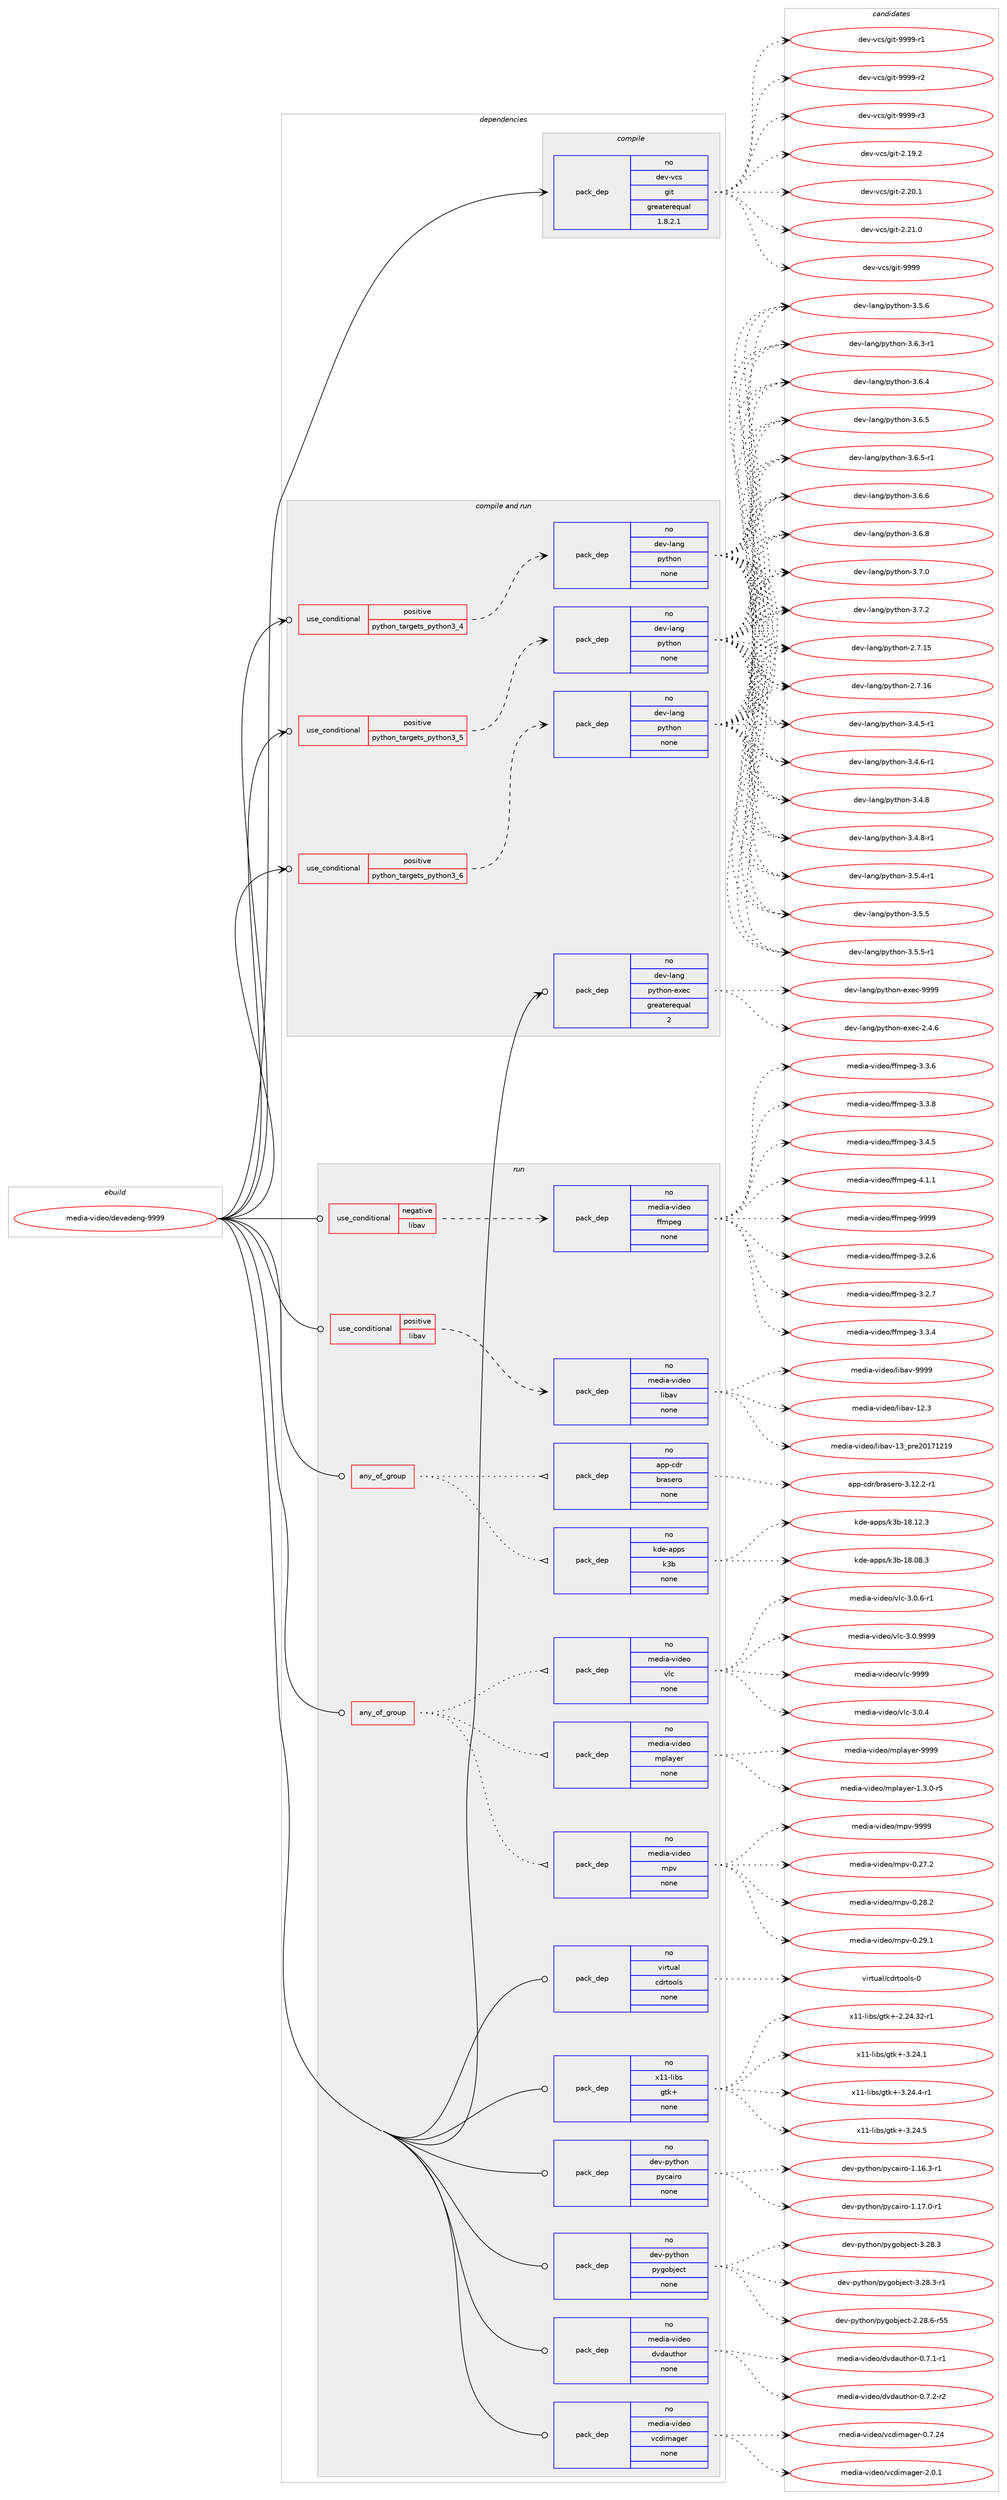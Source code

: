 digraph prolog {

# *************
# Graph options
# *************

newrank=true;
concentrate=true;
compound=true;
graph [rankdir=LR,fontname=Helvetica,fontsize=10,ranksep=1.5];#, ranksep=2.5, nodesep=0.2];
edge  [arrowhead=vee];
node  [fontname=Helvetica,fontsize=10];

# **********
# The ebuild
# **********

subgraph cluster_leftcol {
color=gray;
rank=same;
label=<<i>ebuild</i>>;
id [label="media-video/devedeng-9999", color=red, width=4, href="../media-video/devedeng-9999.svg"];
}

# ****************
# The dependencies
# ****************

subgraph cluster_midcol {
color=gray;
label=<<i>dependencies</i>>;
subgraph cluster_compile {
fillcolor="#eeeeee";
style=filled;
label=<<i>compile</i>>;
subgraph pack1169561 {
dependency1635423 [label=<<TABLE BORDER="0" CELLBORDER="1" CELLSPACING="0" CELLPADDING="4" WIDTH="220"><TR><TD ROWSPAN="6" CELLPADDING="30">pack_dep</TD></TR><TR><TD WIDTH="110">no</TD></TR><TR><TD>dev-vcs</TD></TR><TR><TD>git</TD></TR><TR><TD>greaterequal</TD></TR><TR><TD>1.8.2.1</TD></TR></TABLE>>, shape=none, color=blue];
}
id:e -> dependency1635423:w [weight=20,style="solid",arrowhead="vee"];
}
subgraph cluster_compileandrun {
fillcolor="#eeeeee";
style=filled;
label=<<i>compile and run</i>>;
subgraph cond439446 {
dependency1635424 [label=<<TABLE BORDER="0" CELLBORDER="1" CELLSPACING="0" CELLPADDING="4"><TR><TD ROWSPAN="3" CELLPADDING="10">use_conditional</TD></TR><TR><TD>positive</TD></TR><TR><TD>python_targets_python3_4</TD></TR></TABLE>>, shape=none, color=red];
subgraph pack1169562 {
dependency1635425 [label=<<TABLE BORDER="0" CELLBORDER="1" CELLSPACING="0" CELLPADDING="4" WIDTH="220"><TR><TD ROWSPAN="6" CELLPADDING="30">pack_dep</TD></TR><TR><TD WIDTH="110">no</TD></TR><TR><TD>dev-lang</TD></TR><TR><TD>python</TD></TR><TR><TD>none</TD></TR><TR><TD></TD></TR></TABLE>>, shape=none, color=blue];
}
dependency1635424:e -> dependency1635425:w [weight=20,style="dashed",arrowhead="vee"];
}
id:e -> dependency1635424:w [weight=20,style="solid",arrowhead="odotvee"];
subgraph cond439447 {
dependency1635426 [label=<<TABLE BORDER="0" CELLBORDER="1" CELLSPACING="0" CELLPADDING="4"><TR><TD ROWSPAN="3" CELLPADDING="10">use_conditional</TD></TR><TR><TD>positive</TD></TR><TR><TD>python_targets_python3_5</TD></TR></TABLE>>, shape=none, color=red];
subgraph pack1169563 {
dependency1635427 [label=<<TABLE BORDER="0" CELLBORDER="1" CELLSPACING="0" CELLPADDING="4" WIDTH="220"><TR><TD ROWSPAN="6" CELLPADDING="30">pack_dep</TD></TR><TR><TD WIDTH="110">no</TD></TR><TR><TD>dev-lang</TD></TR><TR><TD>python</TD></TR><TR><TD>none</TD></TR><TR><TD></TD></TR></TABLE>>, shape=none, color=blue];
}
dependency1635426:e -> dependency1635427:w [weight=20,style="dashed",arrowhead="vee"];
}
id:e -> dependency1635426:w [weight=20,style="solid",arrowhead="odotvee"];
subgraph cond439448 {
dependency1635428 [label=<<TABLE BORDER="0" CELLBORDER="1" CELLSPACING="0" CELLPADDING="4"><TR><TD ROWSPAN="3" CELLPADDING="10">use_conditional</TD></TR><TR><TD>positive</TD></TR><TR><TD>python_targets_python3_6</TD></TR></TABLE>>, shape=none, color=red];
subgraph pack1169564 {
dependency1635429 [label=<<TABLE BORDER="0" CELLBORDER="1" CELLSPACING="0" CELLPADDING="4" WIDTH="220"><TR><TD ROWSPAN="6" CELLPADDING="30">pack_dep</TD></TR><TR><TD WIDTH="110">no</TD></TR><TR><TD>dev-lang</TD></TR><TR><TD>python</TD></TR><TR><TD>none</TD></TR><TR><TD></TD></TR></TABLE>>, shape=none, color=blue];
}
dependency1635428:e -> dependency1635429:w [weight=20,style="dashed",arrowhead="vee"];
}
id:e -> dependency1635428:w [weight=20,style="solid",arrowhead="odotvee"];
subgraph pack1169565 {
dependency1635430 [label=<<TABLE BORDER="0" CELLBORDER="1" CELLSPACING="0" CELLPADDING="4" WIDTH="220"><TR><TD ROWSPAN="6" CELLPADDING="30">pack_dep</TD></TR><TR><TD WIDTH="110">no</TD></TR><TR><TD>dev-lang</TD></TR><TR><TD>python-exec</TD></TR><TR><TD>greaterequal</TD></TR><TR><TD>2</TD></TR></TABLE>>, shape=none, color=blue];
}
id:e -> dependency1635430:w [weight=20,style="solid",arrowhead="odotvee"];
}
subgraph cluster_run {
fillcolor="#eeeeee";
style=filled;
label=<<i>run</i>>;
subgraph any25646 {
dependency1635431 [label=<<TABLE BORDER="0" CELLBORDER="1" CELLSPACING="0" CELLPADDING="4"><TR><TD CELLPADDING="10">any_of_group</TD></TR></TABLE>>, shape=none, color=red];subgraph pack1169566 {
dependency1635432 [label=<<TABLE BORDER="0" CELLBORDER="1" CELLSPACING="0" CELLPADDING="4" WIDTH="220"><TR><TD ROWSPAN="6" CELLPADDING="30">pack_dep</TD></TR><TR><TD WIDTH="110">no</TD></TR><TR><TD>app-cdr</TD></TR><TR><TD>brasero</TD></TR><TR><TD>none</TD></TR><TR><TD></TD></TR></TABLE>>, shape=none, color=blue];
}
dependency1635431:e -> dependency1635432:w [weight=20,style="dotted",arrowhead="oinv"];
subgraph pack1169567 {
dependency1635433 [label=<<TABLE BORDER="0" CELLBORDER="1" CELLSPACING="0" CELLPADDING="4" WIDTH="220"><TR><TD ROWSPAN="6" CELLPADDING="30">pack_dep</TD></TR><TR><TD WIDTH="110">no</TD></TR><TR><TD>kde-apps</TD></TR><TR><TD>k3b</TD></TR><TR><TD>none</TD></TR><TR><TD></TD></TR></TABLE>>, shape=none, color=blue];
}
dependency1635431:e -> dependency1635433:w [weight=20,style="dotted",arrowhead="oinv"];
}
id:e -> dependency1635431:w [weight=20,style="solid",arrowhead="odot"];
subgraph any25647 {
dependency1635434 [label=<<TABLE BORDER="0" CELLBORDER="1" CELLSPACING="0" CELLPADDING="4"><TR><TD CELLPADDING="10">any_of_group</TD></TR></TABLE>>, shape=none, color=red];subgraph pack1169568 {
dependency1635435 [label=<<TABLE BORDER="0" CELLBORDER="1" CELLSPACING="0" CELLPADDING="4" WIDTH="220"><TR><TD ROWSPAN="6" CELLPADDING="30">pack_dep</TD></TR><TR><TD WIDTH="110">no</TD></TR><TR><TD>media-video</TD></TR><TR><TD>vlc</TD></TR><TR><TD>none</TD></TR><TR><TD></TD></TR></TABLE>>, shape=none, color=blue];
}
dependency1635434:e -> dependency1635435:w [weight=20,style="dotted",arrowhead="oinv"];
subgraph pack1169569 {
dependency1635436 [label=<<TABLE BORDER="0" CELLBORDER="1" CELLSPACING="0" CELLPADDING="4" WIDTH="220"><TR><TD ROWSPAN="6" CELLPADDING="30">pack_dep</TD></TR><TR><TD WIDTH="110">no</TD></TR><TR><TD>media-video</TD></TR><TR><TD>mpv</TD></TR><TR><TD>none</TD></TR><TR><TD></TD></TR></TABLE>>, shape=none, color=blue];
}
dependency1635434:e -> dependency1635436:w [weight=20,style="dotted",arrowhead="oinv"];
subgraph pack1169570 {
dependency1635437 [label=<<TABLE BORDER="0" CELLBORDER="1" CELLSPACING="0" CELLPADDING="4" WIDTH="220"><TR><TD ROWSPAN="6" CELLPADDING="30">pack_dep</TD></TR><TR><TD WIDTH="110">no</TD></TR><TR><TD>media-video</TD></TR><TR><TD>mplayer</TD></TR><TR><TD>none</TD></TR><TR><TD></TD></TR></TABLE>>, shape=none, color=blue];
}
dependency1635434:e -> dependency1635437:w [weight=20,style="dotted",arrowhead="oinv"];
}
id:e -> dependency1635434:w [weight=20,style="solid",arrowhead="odot"];
subgraph cond439449 {
dependency1635438 [label=<<TABLE BORDER="0" CELLBORDER="1" CELLSPACING="0" CELLPADDING="4"><TR><TD ROWSPAN="3" CELLPADDING="10">use_conditional</TD></TR><TR><TD>negative</TD></TR><TR><TD>libav</TD></TR></TABLE>>, shape=none, color=red];
subgraph pack1169571 {
dependency1635439 [label=<<TABLE BORDER="0" CELLBORDER="1" CELLSPACING="0" CELLPADDING="4" WIDTH="220"><TR><TD ROWSPAN="6" CELLPADDING="30">pack_dep</TD></TR><TR><TD WIDTH="110">no</TD></TR><TR><TD>media-video</TD></TR><TR><TD>ffmpeg</TD></TR><TR><TD>none</TD></TR><TR><TD></TD></TR></TABLE>>, shape=none, color=blue];
}
dependency1635438:e -> dependency1635439:w [weight=20,style="dashed",arrowhead="vee"];
}
id:e -> dependency1635438:w [weight=20,style="solid",arrowhead="odot"];
subgraph cond439450 {
dependency1635440 [label=<<TABLE BORDER="0" CELLBORDER="1" CELLSPACING="0" CELLPADDING="4"><TR><TD ROWSPAN="3" CELLPADDING="10">use_conditional</TD></TR><TR><TD>positive</TD></TR><TR><TD>libav</TD></TR></TABLE>>, shape=none, color=red];
subgraph pack1169572 {
dependency1635441 [label=<<TABLE BORDER="0" CELLBORDER="1" CELLSPACING="0" CELLPADDING="4" WIDTH="220"><TR><TD ROWSPAN="6" CELLPADDING="30">pack_dep</TD></TR><TR><TD WIDTH="110">no</TD></TR><TR><TD>media-video</TD></TR><TR><TD>libav</TD></TR><TR><TD>none</TD></TR><TR><TD></TD></TR></TABLE>>, shape=none, color=blue];
}
dependency1635440:e -> dependency1635441:w [weight=20,style="dashed",arrowhead="vee"];
}
id:e -> dependency1635440:w [weight=20,style="solid",arrowhead="odot"];
subgraph pack1169573 {
dependency1635442 [label=<<TABLE BORDER="0" CELLBORDER="1" CELLSPACING="0" CELLPADDING="4" WIDTH="220"><TR><TD ROWSPAN="6" CELLPADDING="30">pack_dep</TD></TR><TR><TD WIDTH="110">no</TD></TR><TR><TD>dev-python</TD></TR><TR><TD>pycairo</TD></TR><TR><TD>none</TD></TR><TR><TD></TD></TR></TABLE>>, shape=none, color=blue];
}
id:e -> dependency1635442:w [weight=20,style="solid",arrowhead="odot"];
subgraph pack1169574 {
dependency1635443 [label=<<TABLE BORDER="0" CELLBORDER="1" CELLSPACING="0" CELLPADDING="4" WIDTH="220"><TR><TD ROWSPAN="6" CELLPADDING="30">pack_dep</TD></TR><TR><TD WIDTH="110">no</TD></TR><TR><TD>dev-python</TD></TR><TR><TD>pygobject</TD></TR><TR><TD>none</TD></TR><TR><TD></TD></TR></TABLE>>, shape=none, color=blue];
}
id:e -> dependency1635443:w [weight=20,style="solid",arrowhead="odot"];
subgraph pack1169575 {
dependency1635444 [label=<<TABLE BORDER="0" CELLBORDER="1" CELLSPACING="0" CELLPADDING="4" WIDTH="220"><TR><TD ROWSPAN="6" CELLPADDING="30">pack_dep</TD></TR><TR><TD WIDTH="110">no</TD></TR><TR><TD>media-video</TD></TR><TR><TD>dvdauthor</TD></TR><TR><TD>none</TD></TR><TR><TD></TD></TR></TABLE>>, shape=none, color=blue];
}
id:e -> dependency1635444:w [weight=20,style="solid",arrowhead="odot"];
subgraph pack1169576 {
dependency1635445 [label=<<TABLE BORDER="0" CELLBORDER="1" CELLSPACING="0" CELLPADDING="4" WIDTH="220"><TR><TD ROWSPAN="6" CELLPADDING="30">pack_dep</TD></TR><TR><TD WIDTH="110">no</TD></TR><TR><TD>media-video</TD></TR><TR><TD>vcdimager</TD></TR><TR><TD>none</TD></TR><TR><TD></TD></TR></TABLE>>, shape=none, color=blue];
}
id:e -> dependency1635445:w [weight=20,style="solid",arrowhead="odot"];
subgraph pack1169577 {
dependency1635446 [label=<<TABLE BORDER="0" CELLBORDER="1" CELLSPACING="0" CELLPADDING="4" WIDTH="220"><TR><TD ROWSPAN="6" CELLPADDING="30">pack_dep</TD></TR><TR><TD WIDTH="110">no</TD></TR><TR><TD>virtual</TD></TR><TR><TD>cdrtools</TD></TR><TR><TD>none</TD></TR><TR><TD></TD></TR></TABLE>>, shape=none, color=blue];
}
id:e -> dependency1635446:w [weight=20,style="solid",arrowhead="odot"];
subgraph pack1169578 {
dependency1635447 [label=<<TABLE BORDER="0" CELLBORDER="1" CELLSPACING="0" CELLPADDING="4" WIDTH="220"><TR><TD ROWSPAN="6" CELLPADDING="30">pack_dep</TD></TR><TR><TD WIDTH="110">no</TD></TR><TR><TD>x11-libs</TD></TR><TR><TD>gtk+</TD></TR><TR><TD>none</TD></TR><TR><TD></TD></TR></TABLE>>, shape=none, color=blue];
}
id:e -> dependency1635447:w [weight=20,style="solid",arrowhead="odot"];
}
}

# **************
# The candidates
# **************

subgraph cluster_choices {
rank=same;
color=gray;
label=<<i>candidates</i>>;

subgraph choice1169561 {
color=black;
nodesep=1;
choice10010111845118991154710310511645504649574650 [label="dev-vcs/git-2.19.2", color=red, width=4,href="../dev-vcs/git-2.19.2.svg"];
choice10010111845118991154710310511645504650484649 [label="dev-vcs/git-2.20.1", color=red, width=4,href="../dev-vcs/git-2.20.1.svg"];
choice10010111845118991154710310511645504650494648 [label="dev-vcs/git-2.21.0", color=red, width=4,href="../dev-vcs/git-2.21.0.svg"];
choice1001011184511899115471031051164557575757 [label="dev-vcs/git-9999", color=red, width=4,href="../dev-vcs/git-9999.svg"];
choice10010111845118991154710310511645575757574511449 [label="dev-vcs/git-9999-r1", color=red, width=4,href="../dev-vcs/git-9999-r1.svg"];
choice10010111845118991154710310511645575757574511450 [label="dev-vcs/git-9999-r2", color=red, width=4,href="../dev-vcs/git-9999-r2.svg"];
choice10010111845118991154710310511645575757574511451 [label="dev-vcs/git-9999-r3", color=red, width=4,href="../dev-vcs/git-9999-r3.svg"];
dependency1635423:e -> choice10010111845118991154710310511645504649574650:w [style=dotted,weight="100"];
dependency1635423:e -> choice10010111845118991154710310511645504650484649:w [style=dotted,weight="100"];
dependency1635423:e -> choice10010111845118991154710310511645504650494648:w [style=dotted,weight="100"];
dependency1635423:e -> choice1001011184511899115471031051164557575757:w [style=dotted,weight="100"];
dependency1635423:e -> choice10010111845118991154710310511645575757574511449:w [style=dotted,weight="100"];
dependency1635423:e -> choice10010111845118991154710310511645575757574511450:w [style=dotted,weight="100"];
dependency1635423:e -> choice10010111845118991154710310511645575757574511451:w [style=dotted,weight="100"];
}
subgraph choice1169562 {
color=black;
nodesep=1;
choice10010111845108971101034711212111610411111045504655464953 [label="dev-lang/python-2.7.15", color=red, width=4,href="../dev-lang/python-2.7.15.svg"];
choice10010111845108971101034711212111610411111045504655464954 [label="dev-lang/python-2.7.16", color=red, width=4,href="../dev-lang/python-2.7.16.svg"];
choice1001011184510897110103471121211161041111104551465246534511449 [label="dev-lang/python-3.4.5-r1", color=red, width=4,href="../dev-lang/python-3.4.5-r1.svg"];
choice1001011184510897110103471121211161041111104551465246544511449 [label="dev-lang/python-3.4.6-r1", color=red, width=4,href="../dev-lang/python-3.4.6-r1.svg"];
choice100101118451089711010347112121116104111110455146524656 [label="dev-lang/python-3.4.8", color=red, width=4,href="../dev-lang/python-3.4.8.svg"];
choice1001011184510897110103471121211161041111104551465246564511449 [label="dev-lang/python-3.4.8-r1", color=red, width=4,href="../dev-lang/python-3.4.8-r1.svg"];
choice1001011184510897110103471121211161041111104551465346524511449 [label="dev-lang/python-3.5.4-r1", color=red, width=4,href="../dev-lang/python-3.5.4-r1.svg"];
choice100101118451089711010347112121116104111110455146534653 [label="dev-lang/python-3.5.5", color=red, width=4,href="../dev-lang/python-3.5.5.svg"];
choice1001011184510897110103471121211161041111104551465346534511449 [label="dev-lang/python-3.5.5-r1", color=red, width=4,href="../dev-lang/python-3.5.5-r1.svg"];
choice100101118451089711010347112121116104111110455146534654 [label="dev-lang/python-3.5.6", color=red, width=4,href="../dev-lang/python-3.5.6.svg"];
choice1001011184510897110103471121211161041111104551465446514511449 [label="dev-lang/python-3.6.3-r1", color=red, width=4,href="../dev-lang/python-3.6.3-r1.svg"];
choice100101118451089711010347112121116104111110455146544652 [label="dev-lang/python-3.6.4", color=red, width=4,href="../dev-lang/python-3.6.4.svg"];
choice100101118451089711010347112121116104111110455146544653 [label="dev-lang/python-3.6.5", color=red, width=4,href="../dev-lang/python-3.6.5.svg"];
choice1001011184510897110103471121211161041111104551465446534511449 [label="dev-lang/python-3.6.5-r1", color=red, width=4,href="../dev-lang/python-3.6.5-r1.svg"];
choice100101118451089711010347112121116104111110455146544654 [label="dev-lang/python-3.6.6", color=red, width=4,href="../dev-lang/python-3.6.6.svg"];
choice100101118451089711010347112121116104111110455146544656 [label="dev-lang/python-3.6.8", color=red, width=4,href="../dev-lang/python-3.6.8.svg"];
choice100101118451089711010347112121116104111110455146554648 [label="dev-lang/python-3.7.0", color=red, width=4,href="../dev-lang/python-3.7.0.svg"];
choice100101118451089711010347112121116104111110455146554650 [label="dev-lang/python-3.7.2", color=red, width=4,href="../dev-lang/python-3.7.2.svg"];
dependency1635425:e -> choice10010111845108971101034711212111610411111045504655464953:w [style=dotted,weight="100"];
dependency1635425:e -> choice10010111845108971101034711212111610411111045504655464954:w [style=dotted,weight="100"];
dependency1635425:e -> choice1001011184510897110103471121211161041111104551465246534511449:w [style=dotted,weight="100"];
dependency1635425:e -> choice1001011184510897110103471121211161041111104551465246544511449:w [style=dotted,weight="100"];
dependency1635425:e -> choice100101118451089711010347112121116104111110455146524656:w [style=dotted,weight="100"];
dependency1635425:e -> choice1001011184510897110103471121211161041111104551465246564511449:w [style=dotted,weight="100"];
dependency1635425:e -> choice1001011184510897110103471121211161041111104551465346524511449:w [style=dotted,weight="100"];
dependency1635425:e -> choice100101118451089711010347112121116104111110455146534653:w [style=dotted,weight="100"];
dependency1635425:e -> choice1001011184510897110103471121211161041111104551465346534511449:w [style=dotted,weight="100"];
dependency1635425:e -> choice100101118451089711010347112121116104111110455146534654:w [style=dotted,weight="100"];
dependency1635425:e -> choice1001011184510897110103471121211161041111104551465446514511449:w [style=dotted,weight="100"];
dependency1635425:e -> choice100101118451089711010347112121116104111110455146544652:w [style=dotted,weight="100"];
dependency1635425:e -> choice100101118451089711010347112121116104111110455146544653:w [style=dotted,weight="100"];
dependency1635425:e -> choice1001011184510897110103471121211161041111104551465446534511449:w [style=dotted,weight="100"];
dependency1635425:e -> choice100101118451089711010347112121116104111110455146544654:w [style=dotted,weight="100"];
dependency1635425:e -> choice100101118451089711010347112121116104111110455146544656:w [style=dotted,weight="100"];
dependency1635425:e -> choice100101118451089711010347112121116104111110455146554648:w [style=dotted,weight="100"];
dependency1635425:e -> choice100101118451089711010347112121116104111110455146554650:w [style=dotted,weight="100"];
}
subgraph choice1169563 {
color=black;
nodesep=1;
choice10010111845108971101034711212111610411111045504655464953 [label="dev-lang/python-2.7.15", color=red, width=4,href="../dev-lang/python-2.7.15.svg"];
choice10010111845108971101034711212111610411111045504655464954 [label="dev-lang/python-2.7.16", color=red, width=4,href="../dev-lang/python-2.7.16.svg"];
choice1001011184510897110103471121211161041111104551465246534511449 [label="dev-lang/python-3.4.5-r1", color=red, width=4,href="../dev-lang/python-3.4.5-r1.svg"];
choice1001011184510897110103471121211161041111104551465246544511449 [label="dev-lang/python-3.4.6-r1", color=red, width=4,href="../dev-lang/python-3.4.6-r1.svg"];
choice100101118451089711010347112121116104111110455146524656 [label="dev-lang/python-3.4.8", color=red, width=4,href="../dev-lang/python-3.4.8.svg"];
choice1001011184510897110103471121211161041111104551465246564511449 [label="dev-lang/python-3.4.8-r1", color=red, width=4,href="../dev-lang/python-3.4.8-r1.svg"];
choice1001011184510897110103471121211161041111104551465346524511449 [label="dev-lang/python-3.5.4-r1", color=red, width=4,href="../dev-lang/python-3.5.4-r1.svg"];
choice100101118451089711010347112121116104111110455146534653 [label="dev-lang/python-3.5.5", color=red, width=4,href="../dev-lang/python-3.5.5.svg"];
choice1001011184510897110103471121211161041111104551465346534511449 [label="dev-lang/python-3.5.5-r1", color=red, width=4,href="../dev-lang/python-3.5.5-r1.svg"];
choice100101118451089711010347112121116104111110455146534654 [label="dev-lang/python-3.5.6", color=red, width=4,href="../dev-lang/python-3.5.6.svg"];
choice1001011184510897110103471121211161041111104551465446514511449 [label="dev-lang/python-3.6.3-r1", color=red, width=4,href="../dev-lang/python-3.6.3-r1.svg"];
choice100101118451089711010347112121116104111110455146544652 [label="dev-lang/python-3.6.4", color=red, width=4,href="../dev-lang/python-3.6.4.svg"];
choice100101118451089711010347112121116104111110455146544653 [label="dev-lang/python-3.6.5", color=red, width=4,href="../dev-lang/python-3.6.5.svg"];
choice1001011184510897110103471121211161041111104551465446534511449 [label="dev-lang/python-3.6.5-r1", color=red, width=4,href="../dev-lang/python-3.6.5-r1.svg"];
choice100101118451089711010347112121116104111110455146544654 [label="dev-lang/python-3.6.6", color=red, width=4,href="../dev-lang/python-3.6.6.svg"];
choice100101118451089711010347112121116104111110455146544656 [label="dev-lang/python-3.6.8", color=red, width=4,href="../dev-lang/python-3.6.8.svg"];
choice100101118451089711010347112121116104111110455146554648 [label="dev-lang/python-3.7.0", color=red, width=4,href="../dev-lang/python-3.7.0.svg"];
choice100101118451089711010347112121116104111110455146554650 [label="dev-lang/python-3.7.2", color=red, width=4,href="../dev-lang/python-3.7.2.svg"];
dependency1635427:e -> choice10010111845108971101034711212111610411111045504655464953:w [style=dotted,weight="100"];
dependency1635427:e -> choice10010111845108971101034711212111610411111045504655464954:w [style=dotted,weight="100"];
dependency1635427:e -> choice1001011184510897110103471121211161041111104551465246534511449:w [style=dotted,weight="100"];
dependency1635427:e -> choice1001011184510897110103471121211161041111104551465246544511449:w [style=dotted,weight="100"];
dependency1635427:e -> choice100101118451089711010347112121116104111110455146524656:w [style=dotted,weight="100"];
dependency1635427:e -> choice1001011184510897110103471121211161041111104551465246564511449:w [style=dotted,weight="100"];
dependency1635427:e -> choice1001011184510897110103471121211161041111104551465346524511449:w [style=dotted,weight="100"];
dependency1635427:e -> choice100101118451089711010347112121116104111110455146534653:w [style=dotted,weight="100"];
dependency1635427:e -> choice1001011184510897110103471121211161041111104551465346534511449:w [style=dotted,weight="100"];
dependency1635427:e -> choice100101118451089711010347112121116104111110455146534654:w [style=dotted,weight="100"];
dependency1635427:e -> choice1001011184510897110103471121211161041111104551465446514511449:w [style=dotted,weight="100"];
dependency1635427:e -> choice100101118451089711010347112121116104111110455146544652:w [style=dotted,weight="100"];
dependency1635427:e -> choice100101118451089711010347112121116104111110455146544653:w [style=dotted,weight="100"];
dependency1635427:e -> choice1001011184510897110103471121211161041111104551465446534511449:w [style=dotted,weight="100"];
dependency1635427:e -> choice100101118451089711010347112121116104111110455146544654:w [style=dotted,weight="100"];
dependency1635427:e -> choice100101118451089711010347112121116104111110455146544656:w [style=dotted,weight="100"];
dependency1635427:e -> choice100101118451089711010347112121116104111110455146554648:w [style=dotted,weight="100"];
dependency1635427:e -> choice100101118451089711010347112121116104111110455146554650:w [style=dotted,weight="100"];
}
subgraph choice1169564 {
color=black;
nodesep=1;
choice10010111845108971101034711212111610411111045504655464953 [label="dev-lang/python-2.7.15", color=red, width=4,href="../dev-lang/python-2.7.15.svg"];
choice10010111845108971101034711212111610411111045504655464954 [label="dev-lang/python-2.7.16", color=red, width=4,href="../dev-lang/python-2.7.16.svg"];
choice1001011184510897110103471121211161041111104551465246534511449 [label="dev-lang/python-3.4.5-r1", color=red, width=4,href="../dev-lang/python-3.4.5-r1.svg"];
choice1001011184510897110103471121211161041111104551465246544511449 [label="dev-lang/python-3.4.6-r1", color=red, width=4,href="../dev-lang/python-3.4.6-r1.svg"];
choice100101118451089711010347112121116104111110455146524656 [label="dev-lang/python-3.4.8", color=red, width=4,href="../dev-lang/python-3.4.8.svg"];
choice1001011184510897110103471121211161041111104551465246564511449 [label="dev-lang/python-3.4.8-r1", color=red, width=4,href="../dev-lang/python-3.4.8-r1.svg"];
choice1001011184510897110103471121211161041111104551465346524511449 [label="dev-lang/python-3.5.4-r1", color=red, width=4,href="../dev-lang/python-3.5.4-r1.svg"];
choice100101118451089711010347112121116104111110455146534653 [label="dev-lang/python-3.5.5", color=red, width=4,href="../dev-lang/python-3.5.5.svg"];
choice1001011184510897110103471121211161041111104551465346534511449 [label="dev-lang/python-3.5.5-r1", color=red, width=4,href="../dev-lang/python-3.5.5-r1.svg"];
choice100101118451089711010347112121116104111110455146534654 [label="dev-lang/python-3.5.6", color=red, width=4,href="../dev-lang/python-3.5.6.svg"];
choice1001011184510897110103471121211161041111104551465446514511449 [label="dev-lang/python-3.6.3-r1", color=red, width=4,href="../dev-lang/python-3.6.3-r1.svg"];
choice100101118451089711010347112121116104111110455146544652 [label="dev-lang/python-3.6.4", color=red, width=4,href="../dev-lang/python-3.6.4.svg"];
choice100101118451089711010347112121116104111110455146544653 [label="dev-lang/python-3.6.5", color=red, width=4,href="../dev-lang/python-3.6.5.svg"];
choice1001011184510897110103471121211161041111104551465446534511449 [label="dev-lang/python-3.6.5-r1", color=red, width=4,href="../dev-lang/python-3.6.5-r1.svg"];
choice100101118451089711010347112121116104111110455146544654 [label="dev-lang/python-3.6.6", color=red, width=4,href="../dev-lang/python-3.6.6.svg"];
choice100101118451089711010347112121116104111110455146544656 [label="dev-lang/python-3.6.8", color=red, width=4,href="../dev-lang/python-3.6.8.svg"];
choice100101118451089711010347112121116104111110455146554648 [label="dev-lang/python-3.7.0", color=red, width=4,href="../dev-lang/python-3.7.0.svg"];
choice100101118451089711010347112121116104111110455146554650 [label="dev-lang/python-3.7.2", color=red, width=4,href="../dev-lang/python-3.7.2.svg"];
dependency1635429:e -> choice10010111845108971101034711212111610411111045504655464953:w [style=dotted,weight="100"];
dependency1635429:e -> choice10010111845108971101034711212111610411111045504655464954:w [style=dotted,weight="100"];
dependency1635429:e -> choice1001011184510897110103471121211161041111104551465246534511449:w [style=dotted,weight="100"];
dependency1635429:e -> choice1001011184510897110103471121211161041111104551465246544511449:w [style=dotted,weight="100"];
dependency1635429:e -> choice100101118451089711010347112121116104111110455146524656:w [style=dotted,weight="100"];
dependency1635429:e -> choice1001011184510897110103471121211161041111104551465246564511449:w [style=dotted,weight="100"];
dependency1635429:e -> choice1001011184510897110103471121211161041111104551465346524511449:w [style=dotted,weight="100"];
dependency1635429:e -> choice100101118451089711010347112121116104111110455146534653:w [style=dotted,weight="100"];
dependency1635429:e -> choice1001011184510897110103471121211161041111104551465346534511449:w [style=dotted,weight="100"];
dependency1635429:e -> choice100101118451089711010347112121116104111110455146534654:w [style=dotted,weight="100"];
dependency1635429:e -> choice1001011184510897110103471121211161041111104551465446514511449:w [style=dotted,weight="100"];
dependency1635429:e -> choice100101118451089711010347112121116104111110455146544652:w [style=dotted,weight="100"];
dependency1635429:e -> choice100101118451089711010347112121116104111110455146544653:w [style=dotted,weight="100"];
dependency1635429:e -> choice1001011184510897110103471121211161041111104551465446534511449:w [style=dotted,weight="100"];
dependency1635429:e -> choice100101118451089711010347112121116104111110455146544654:w [style=dotted,weight="100"];
dependency1635429:e -> choice100101118451089711010347112121116104111110455146544656:w [style=dotted,weight="100"];
dependency1635429:e -> choice100101118451089711010347112121116104111110455146554648:w [style=dotted,weight="100"];
dependency1635429:e -> choice100101118451089711010347112121116104111110455146554650:w [style=dotted,weight="100"];
}
subgraph choice1169565 {
color=black;
nodesep=1;
choice1001011184510897110103471121211161041111104510112010199455046524654 [label="dev-lang/python-exec-2.4.6", color=red, width=4,href="../dev-lang/python-exec-2.4.6.svg"];
choice10010111845108971101034711212111610411111045101120101994557575757 [label="dev-lang/python-exec-9999", color=red, width=4,href="../dev-lang/python-exec-9999.svg"];
dependency1635430:e -> choice1001011184510897110103471121211161041111104510112010199455046524654:w [style=dotted,weight="100"];
dependency1635430:e -> choice10010111845108971101034711212111610411111045101120101994557575757:w [style=dotted,weight="100"];
}
subgraph choice1169566 {
color=black;
nodesep=1;
choice971121124599100114479811497115101114111455146495046504511449 [label="app-cdr/brasero-3.12.2-r1", color=red, width=4,href="../app-cdr/brasero-3.12.2-r1.svg"];
dependency1635432:e -> choice971121124599100114479811497115101114111455146495046504511449:w [style=dotted,weight="100"];
}
subgraph choice1169567 {
color=black;
nodesep=1;
choice10710010145971121121154710751984549564648564651 [label="kde-apps/k3b-18.08.3", color=red, width=4,href="../kde-apps/k3b-18.08.3.svg"];
choice10710010145971121121154710751984549564649504651 [label="kde-apps/k3b-18.12.3", color=red, width=4,href="../kde-apps/k3b-18.12.3.svg"];
dependency1635433:e -> choice10710010145971121121154710751984549564648564651:w [style=dotted,weight="100"];
dependency1635433:e -> choice10710010145971121121154710751984549564649504651:w [style=dotted,weight="100"];
}
subgraph choice1169568 {
color=black;
nodesep=1;
choice10910110010597451181051001011114711810899455146484652 [label="media-video/vlc-3.0.4", color=red, width=4,href="../media-video/vlc-3.0.4.svg"];
choice109101100105974511810510010111147118108994551464846544511449 [label="media-video/vlc-3.0.6-r1", color=red, width=4,href="../media-video/vlc-3.0.6-r1.svg"];
choice10910110010597451181051001011114711810899455146484657575757 [label="media-video/vlc-3.0.9999", color=red, width=4,href="../media-video/vlc-3.0.9999.svg"];
choice109101100105974511810510010111147118108994557575757 [label="media-video/vlc-9999", color=red, width=4,href="../media-video/vlc-9999.svg"];
dependency1635435:e -> choice10910110010597451181051001011114711810899455146484652:w [style=dotted,weight="100"];
dependency1635435:e -> choice109101100105974511810510010111147118108994551464846544511449:w [style=dotted,weight="100"];
dependency1635435:e -> choice10910110010597451181051001011114711810899455146484657575757:w [style=dotted,weight="100"];
dependency1635435:e -> choice109101100105974511810510010111147118108994557575757:w [style=dotted,weight="100"];
}
subgraph choice1169569 {
color=black;
nodesep=1;
choice10910110010597451181051001011114710911211845484650554650 [label="media-video/mpv-0.27.2", color=red, width=4,href="../media-video/mpv-0.27.2.svg"];
choice10910110010597451181051001011114710911211845484650564650 [label="media-video/mpv-0.28.2", color=red, width=4,href="../media-video/mpv-0.28.2.svg"];
choice10910110010597451181051001011114710911211845484650574649 [label="media-video/mpv-0.29.1", color=red, width=4,href="../media-video/mpv-0.29.1.svg"];
choice1091011001059745118105100101111471091121184557575757 [label="media-video/mpv-9999", color=red, width=4,href="../media-video/mpv-9999.svg"];
dependency1635436:e -> choice10910110010597451181051001011114710911211845484650554650:w [style=dotted,weight="100"];
dependency1635436:e -> choice10910110010597451181051001011114710911211845484650564650:w [style=dotted,weight="100"];
dependency1635436:e -> choice10910110010597451181051001011114710911211845484650574649:w [style=dotted,weight="100"];
dependency1635436:e -> choice1091011001059745118105100101111471091121184557575757:w [style=dotted,weight="100"];
}
subgraph choice1169570 {
color=black;
nodesep=1;
choice109101100105974511810510010111147109112108971211011144549465146484511453 [label="media-video/mplayer-1.3.0-r5", color=red, width=4,href="../media-video/mplayer-1.3.0-r5.svg"];
choice109101100105974511810510010111147109112108971211011144557575757 [label="media-video/mplayer-9999", color=red, width=4,href="../media-video/mplayer-9999.svg"];
dependency1635437:e -> choice109101100105974511810510010111147109112108971211011144549465146484511453:w [style=dotted,weight="100"];
dependency1635437:e -> choice109101100105974511810510010111147109112108971211011144557575757:w [style=dotted,weight="100"];
}
subgraph choice1169571 {
color=black;
nodesep=1;
choice109101100105974511810510010111147102102109112101103455146504654 [label="media-video/ffmpeg-3.2.6", color=red, width=4,href="../media-video/ffmpeg-3.2.6.svg"];
choice109101100105974511810510010111147102102109112101103455146504655 [label="media-video/ffmpeg-3.2.7", color=red, width=4,href="../media-video/ffmpeg-3.2.7.svg"];
choice109101100105974511810510010111147102102109112101103455146514652 [label="media-video/ffmpeg-3.3.4", color=red, width=4,href="../media-video/ffmpeg-3.3.4.svg"];
choice109101100105974511810510010111147102102109112101103455146514654 [label="media-video/ffmpeg-3.3.6", color=red, width=4,href="../media-video/ffmpeg-3.3.6.svg"];
choice109101100105974511810510010111147102102109112101103455146514656 [label="media-video/ffmpeg-3.3.8", color=red, width=4,href="../media-video/ffmpeg-3.3.8.svg"];
choice109101100105974511810510010111147102102109112101103455146524653 [label="media-video/ffmpeg-3.4.5", color=red, width=4,href="../media-video/ffmpeg-3.4.5.svg"];
choice109101100105974511810510010111147102102109112101103455246494649 [label="media-video/ffmpeg-4.1.1", color=red, width=4,href="../media-video/ffmpeg-4.1.1.svg"];
choice1091011001059745118105100101111471021021091121011034557575757 [label="media-video/ffmpeg-9999", color=red, width=4,href="../media-video/ffmpeg-9999.svg"];
dependency1635439:e -> choice109101100105974511810510010111147102102109112101103455146504654:w [style=dotted,weight="100"];
dependency1635439:e -> choice109101100105974511810510010111147102102109112101103455146504655:w [style=dotted,weight="100"];
dependency1635439:e -> choice109101100105974511810510010111147102102109112101103455146514652:w [style=dotted,weight="100"];
dependency1635439:e -> choice109101100105974511810510010111147102102109112101103455146514654:w [style=dotted,weight="100"];
dependency1635439:e -> choice109101100105974511810510010111147102102109112101103455146514656:w [style=dotted,weight="100"];
dependency1635439:e -> choice109101100105974511810510010111147102102109112101103455146524653:w [style=dotted,weight="100"];
dependency1635439:e -> choice109101100105974511810510010111147102102109112101103455246494649:w [style=dotted,weight="100"];
dependency1635439:e -> choice1091011001059745118105100101111471021021091121011034557575757:w [style=dotted,weight="100"];
}
subgraph choice1169572 {
color=black;
nodesep=1;
choice10910110010597451181051001011114710810598971184549504651 [label="media-video/libav-12.3", color=red, width=4,href="../media-video/libav-12.3.svg"];
choice1091011001059745118105100101111471081059897118454951951121141015048495549504957 [label="media-video/libav-13_pre20171219", color=red, width=4,href="../media-video/libav-13_pre20171219.svg"];
choice10910110010597451181051001011114710810598971184557575757 [label="media-video/libav-9999", color=red, width=4,href="../media-video/libav-9999.svg"];
dependency1635441:e -> choice10910110010597451181051001011114710810598971184549504651:w [style=dotted,weight="100"];
dependency1635441:e -> choice1091011001059745118105100101111471081059897118454951951121141015048495549504957:w [style=dotted,weight="100"];
dependency1635441:e -> choice10910110010597451181051001011114710810598971184557575757:w [style=dotted,weight="100"];
}
subgraph choice1169573 {
color=black;
nodesep=1;
choice10010111845112121116104111110471121219997105114111454946495446514511449 [label="dev-python/pycairo-1.16.3-r1", color=red, width=4,href="../dev-python/pycairo-1.16.3-r1.svg"];
choice10010111845112121116104111110471121219997105114111454946495546484511449 [label="dev-python/pycairo-1.17.0-r1", color=red, width=4,href="../dev-python/pycairo-1.17.0-r1.svg"];
dependency1635442:e -> choice10010111845112121116104111110471121219997105114111454946495446514511449:w [style=dotted,weight="100"];
dependency1635442:e -> choice10010111845112121116104111110471121219997105114111454946495546484511449:w [style=dotted,weight="100"];
}
subgraph choice1169574 {
color=black;
nodesep=1;
choice1001011184511212111610411111047112121103111981061019911645504650564654451145353 [label="dev-python/pygobject-2.28.6-r55", color=red, width=4,href="../dev-python/pygobject-2.28.6-r55.svg"];
choice1001011184511212111610411111047112121103111981061019911645514650564651 [label="dev-python/pygobject-3.28.3", color=red, width=4,href="../dev-python/pygobject-3.28.3.svg"];
choice10010111845112121116104111110471121211031119810610199116455146505646514511449 [label="dev-python/pygobject-3.28.3-r1", color=red, width=4,href="../dev-python/pygobject-3.28.3-r1.svg"];
dependency1635443:e -> choice1001011184511212111610411111047112121103111981061019911645504650564654451145353:w [style=dotted,weight="100"];
dependency1635443:e -> choice1001011184511212111610411111047112121103111981061019911645514650564651:w [style=dotted,weight="100"];
dependency1635443:e -> choice10010111845112121116104111110471121211031119810610199116455146505646514511449:w [style=dotted,weight="100"];
}
subgraph choice1169575 {
color=black;
nodesep=1;
choice109101100105974511810510010111147100118100971171161041111144548465546494511449 [label="media-video/dvdauthor-0.7.1-r1", color=red, width=4,href="../media-video/dvdauthor-0.7.1-r1.svg"];
choice109101100105974511810510010111147100118100971171161041111144548465546504511450 [label="media-video/dvdauthor-0.7.2-r2", color=red, width=4,href="../media-video/dvdauthor-0.7.2-r2.svg"];
dependency1635444:e -> choice109101100105974511810510010111147100118100971171161041111144548465546494511449:w [style=dotted,weight="100"];
dependency1635444:e -> choice109101100105974511810510010111147100118100971171161041111144548465546504511450:w [style=dotted,weight="100"];
}
subgraph choice1169576 {
color=black;
nodesep=1;
choice109101100105974511810510010111147118991001051099710310111445484655465052 [label="media-video/vcdimager-0.7.24", color=red, width=4,href="../media-video/vcdimager-0.7.24.svg"];
choice1091011001059745118105100101111471189910010510997103101114455046484649 [label="media-video/vcdimager-2.0.1", color=red, width=4,href="../media-video/vcdimager-2.0.1.svg"];
dependency1635445:e -> choice109101100105974511810510010111147118991001051099710310111445484655465052:w [style=dotted,weight="100"];
dependency1635445:e -> choice1091011001059745118105100101111471189910010510997103101114455046484649:w [style=dotted,weight="100"];
}
subgraph choice1169577 {
color=black;
nodesep=1;
choice1181051141161179710847991001141161111111081154548 [label="virtual/cdrtools-0", color=red, width=4,href="../virtual/cdrtools-0.svg"];
dependency1635446:e -> choice1181051141161179710847991001141161111111081154548:w [style=dotted,weight="100"];
}
subgraph choice1169578 {
color=black;
nodesep=1;
choice12049494510810598115471031161074345504650524651504511449 [label="x11-libs/gtk+-2.24.32-r1", color=red, width=4,href="../x11-libs/gtk+-2.24.32-r1.svg"];
choice12049494510810598115471031161074345514650524649 [label="x11-libs/gtk+-3.24.1", color=red, width=4,href="../x11-libs/gtk+-3.24.1.svg"];
choice120494945108105981154710311610743455146505246524511449 [label="x11-libs/gtk+-3.24.4-r1", color=red, width=4,href="../x11-libs/gtk+-3.24.4-r1.svg"];
choice12049494510810598115471031161074345514650524653 [label="x11-libs/gtk+-3.24.5", color=red, width=4,href="../x11-libs/gtk+-3.24.5.svg"];
dependency1635447:e -> choice12049494510810598115471031161074345504650524651504511449:w [style=dotted,weight="100"];
dependency1635447:e -> choice12049494510810598115471031161074345514650524649:w [style=dotted,weight="100"];
dependency1635447:e -> choice120494945108105981154710311610743455146505246524511449:w [style=dotted,weight="100"];
dependency1635447:e -> choice12049494510810598115471031161074345514650524653:w [style=dotted,weight="100"];
}
}

}
